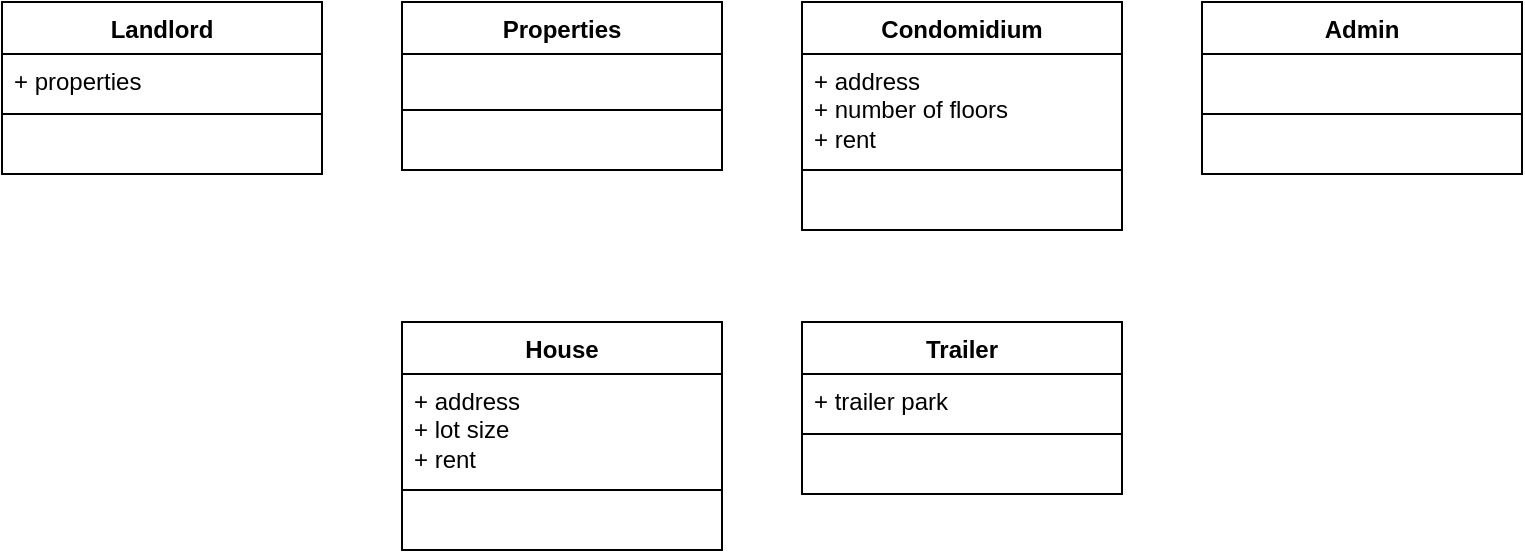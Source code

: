 <mxfile version="24.7.16">
  <diagram name="Page-1" id="5W2ilB6uushjSlPlAdEI">
    <mxGraphModel dx="1050" dy="522" grid="1" gridSize="10" guides="1" tooltips="1" connect="1" arrows="1" fold="1" page="1" pageScale="1" pageWidth="850" pageHeight="1100" math="0" shadow="0">
      <root>
        <mxCell id="0" />
        <mxCell id="1" parent="0" />
        <mxCell id="FpbYQD6ii56V35lg_hwn-1" value="Landlord" style="swimlane;fontStyle=1;align=center;verticalAlign=top;childLayout=stackLayout;horizontal=1;startSize=26;horizontalStack=0;resizeParent=1;resizeParentMax=0;resizeLast=0;collapsible=1;marginBottom=0;whiteSpace=wrap;html=1;" vertex="1" parent="1">
          <mxGeometry x="40" y="40" width="160" height="86" as="geometry" />
        </mxCell>
        <mxCell id="FpbYQD6ii56V35lg_hwn-2" value="+ properties" style="text;strokeColor=none;fillColor=none;align=left;verticalAlign=top;spacingLeft=4;spacingRight=4;overflow=hidden;rotatable=0;points=[[0,0.5],[1,0.5]];portConstraint=eastwest;whiteSpace=wrap;html=1;" vertex="1" parent="FpbYQD6ii56V35lg_hwn-1">
          <mxGeometry y="26" width="160" height="26" as="geometry" />
        </mxCell>
        <mxCell id="FpbYQD6ii56V35lg_hwn-3" value="" style="line;strokeWidth=1;fillColor=none;align=left;verticalAlign=middle;spacingTop=-1;spacingLeft=3;spacingRight=3;rotatable=0;labelPosition=right;points=[];portConstraint=eastwest;strokeColor=inherit;" vertex="1" parent="FpbYQD6ii56V35lg_hwn-1">
          <mxGeometry y="52" width="160" height="8" as="geometry" />
        </mxCell>
        <mxCell id="FpbYQD6ii56V35lg_hwn-4" value="&lt;div&gt;&lt;br&gt;&lt;/div&gt;&lt;div&gt;&lt;br&gt;&lt;/div&gt;" style="text;strokeColor=none;fillColor=none;align=left;verticalAlign=top;spacingLeft=4;spacingRight=4;overflow=hidden;rotatable=0;points=[[0,0.5],[1,0.5]];portConstraint=eastwest;whiteSpace=wrap;html=1;" vertex="1" parent="FpbYQD6ii56V35lg_hwn-1">
          <mxGeometry y="60" width="160" height="26" as="geometry" />
        </mxCell>
        <mxCell id="FpbYQD6ii56V35lg_hwn-5" value="Properties" style="swimlane;fontStyle=1;align=center;verticalAlign=top;childLayout=stackLayout;horizontal=1;startSize=26;horizontalStack=0;resizeParent=1;resizeParentMax=0;resizeLast=0;collapsible=1;marginBottom=0;whiteSpace=wrap;html=1;" vertex="1" parent="1">
          <mxGeometry x="240" y="40" width="160" height="84" as="geometry" />
        </mxCell>
        <mxCell id="FpbYQD6ii56V35lg_hwn-6" value="&lt;br&gt;&lt;div&gt;&lt;br&gt;&lt;/div&gt;" style="text;strokeColor=none;fillColor=none;align=left;verticalAlign=top;spacingLeft=4;spacingRight=4;overflow=hidden;rotatable=0;points=[[0,0.5],[1,0.5]];portConstraint=eastwest;whiteSpace=wrap;html=1;" vertex="1" parent="FpbYQD6ii56V35lg_hwn-5">
          <mxGeometry y="26" width="160" height="24" as="geometry" />
        </mxCell>
        <mxCell id="FpbYQD6ii56V35lg_hwn-7" value="" style="line;strokeWidth=1;fillColor=none;align=left;verticalAlign=middle;spacingTop=-1;spacingLeft=3;spacingRight=3;rotatable=0;labelPosition=right;points=[];portConstraint=eastwest;strokeColor=inherit;" vertex="1" parent="FpbYQD6ii56V35lg_hwn-5">
          <mxGeometry y="50" width="160" height="8" as="geometry" />
        </mxCell>
        <mxCell id="FpbYQD6ii56V35lg_hwn-8" value="&lt;div&gt;&lt;br&gt;&lt;/div&gt;&lt;div&gt;&lt;br&gt;&lt;/div&gt;" style="text;strokeColor=none;fillColor=none;align=left;verticalAlign=top;spacingLeft=4;spacingRight=4;overflow=hidden;rotatable=0;points=[[0,0.5],[1,0.5]];portConstraint=eastwest;whiteSpace=wrap;html=1;" vertex="1" parent="FpbYQD6ii56V35lg_hwn-5">
          <mxGeometry y="58" width="160" height="26" as="geometry" />
        </mxCell>
        <mxCell id="FpbYQD6ii56V35lg_hwn-9" value="House" style="swimlane;fontStyle=1;align=center;verticalAlign=top;childLayout=stackLayout;horizontal=1;startSize=26;horizontalStack=0;resizeParent=1;resizeParentMax=0;resizeLast=0;collapsible=1;marginBottom=0;whiteSpace=wrap;html=1;" vertex="1" parent="1">
          <mxGeometry x="240" y="200" width="160" height="114" as="geometry" />
        </mxCell>
        <mxCell id="FpbYQD6ii56V35lg_hwn-10" value="+ address&lt;div&gt;+ lot size&lt;/div&gt;&lt;div&gt;+ rent&lt;/div&gt;" style="text;strokeColor=none;fillColor=none;align=left;verticalAlign=top;spacingLeft=4;spacingRight=4;overflow=hidden;rotatable=0;points=[[0,0.5],[1,0.5]];portConstraint=eastwest;whiteSpace=wrap;html=1;" vertex="1" parent="FpbYQD6ii56V35lg_hwn-9">
          <mxGeometry y="26" width="160" height="54" as="geometry" />
        </mxCell>
        <mxCell id="FpbYQD6ii56V35lg_hwn-11" value="" style="line;strokeWidth=1;fillColor=none;align=left;verticalAlign=middle;spacingTop=-1;spacingLeft=3;spacingRight=3;rotatable=0;labelPosition=right;points=[];portConstraint=eastwest;strokeColor=inherit;" vertex="1" parent="FpbYQD6ii56V35lg_hwn-9">
          <mxGeometry y="80" width="160" height="8" as="geometry" />
        </mxCell>
        <mxCell id="FpbYQD6ii56V35lg_hwn-12" value="&lt;div&gt;&lt;br&gt;&lt;/div&gt;&lt;div&gt;&lt;br&gt;&lt;/div&gt;" style="text;strokeColor=none;fillColor=none;align=left;verticalAlign=top;spacingLeft=4;spacingRight=4;overflow=hidden;rotatable=0;points=[[0,0.5],[1,0.5]];portConstraint=eastwest;whiteSpace=wrap;html=1;" vertex="1" parent="FpbYQD6ii56V35lg_hwn-9">
          <mxGeometry y="88" width="160" height="26" as="geometry" />
        </mxCell>
        <mxCell id="FpbYQD6ii56V35lg_hwn-13" value="Condomidium" style="swimlane;fontStyle=1;align=center;verticalAlign=top;childLayout=stackLayout;horizontal=1;startSize=26;horizontalStack=0;resizeParent=1;resizeParentMax=0;resizeLast=0;collapsible=1;marginBottom=0;whiteSpace=wrap;html=1;" vertex="1" parent="1">
          <mxGeometry x="440" y="40" width="160" height="114" as="geometry" />
        </mxCell>
        <mxCell id="FpbYQD6ii56V35lg_hwn-14" value="+ address&lt;div&gt;+ number of floors&lt;/div&gt;&lt;div&gt;+ rent&lt;/div&gt;" style="text;strokeColor=none;fillColor=none;align=left;verticalAlign=top;spacingLeft=4;spacingRight=4;overflow=hidden;rotatable=0;points=[[0,0.5],[1,0.5]];portConstraint=eastwest;whiteSpace=wrap;html=1;" vertex="1" parent="FpbYQD6ii56V35lg_hwn-13">
          <mxGeometry y="26" width="160" height="54" as="geometry" />
        </mxCell>
        <mxCell id="FpbYQD6ii56V35lg_hwn-15" value="" style="line;strokeWidth=1;fillColor=none;align=left;verticalAlign=middle;spacingTop=-1;spacingLeft=3;spacingRight=3;rotatable=0;labelPosition=right;points=[];portConstraint=eastwest;strokeColor=inherit;" vertex="1" parent="FpbYQD6ii56V35lg_hwn-13">
          <mxGeometry y="80" width="160" height="8" as="geometry" />
        </mxCell>
        <mxCell id="FpbYQD6ii56V35lg_hwn-16" value="&lt;div&gt;&lt;br&gt;&lt;/div&gt;&lt;div&gt;&lt;br&gt;&lt;/div&gt;" style="text;strokeColor=none;fillColor=none;align=left;verticalAlign=top;spacingLeft=4;spacingRight=4;overflow=hidden;rotatable=0;points=[[0,0.5],[1,0.5]];portConstraint=eastwest;whiteSpace=wrap;html=1;" vertex="1" parent="FpbYQD6ii56V35lg_hwn-13">
          <mxGeometry y="88" width="160" height="26" as="geometry" />
        </mxCell>
        <mxCell id="FpbYQD6ii56V35lg_hwn-17" value="Trailer" style="swimlane;fontStyle=1;align=center;verticalAlign=top;childLayout=stackLayout;horizontal=1;startSize=26;horizontalStack=0;resizeParent=1;resizeParentMax=0;resizeLast=0;collapsible=1;marginBottom=0;whiteSpace=wrap;html=1;" vertex="1" parent="1">
          <mxGeometry x="440" y="200" width="160" height="86" as="geometry" />
        </mxCell>
        <mxCell id="FpbYQD6ii56V35lg_hwn-18" value="+ trailer park" style="text;strokeColor=none;fillColor=none;align=left;verticalAlign=top;spacingLeft=4;spacingRight=4;overflow=hidden;rotatable=0;points=[[0,0.5],[1,0.5]];portConstraint=eastwest;whiteSpace=wrap;html=1;" vertex="1" parent="FpbYQD6ii56V35lg_hwn-17">
          <mxGeometry y="26" width="160" height="26" as="geometry" />
        </mxCell>
        <mxCell id="FpbYQD6ii56V35lg_hwn-19" value="" style="line;strokeWidth=1;fillColor=none;align=left;verticalAlign=middle;spacingTop=-1;spacingLeft=3;spacingRight=3;rotatable=0;labelPosition=right;points=[];portConstraint=eastwest;strokeColor=inherit;" vertex="1" parent="FpbYQD6ii56V35lg_hwn-17">
          <mxGeometry y="52" width="160" height="8" as="geometry" />
        </mxCell>
        <mxCell id="FpbYQD6ii56V35lg_hwn-20" value="&lt;div&gt;&lt;br&gt;&lt;/div&gt;&lt;div&gt;&lt;br&gt;&lt;/div&gt;" style="text;strokeColor=none;fillColor=none;align=left;verticalAlign=top;spacingLeft=4;spacingRight=4;overflow=hidden;rotatable=0;points=[[0,0.5],[1,0.5]];portConstraint=eastwest;whiteSpace=wrap;html=1;" vertex="1" parent="FpbYQD6ii56V35lg_hwn-17">
          <mxGeometry y="60" width="160" height="26" as="geometry" />
        </mxCell>
        <mxCell id="FpbYQD6ii56V35lg_hwn-21" value="Admin" style="swimlane;fontStyle=1;align=center;verticalAlign=top;childLayout=stackLayout;horizontal=1;startSize=26;horizontalStack=0;resizeParent=1;resizeParentMax=0;resizeLast=0;collapsible=1;marginBottom=0;whiteSpace=wrap;html=1;" vertex="1" parent="1">
          <mxGeometry x="640" y="40" width="160" height="86" as="geometry" />
        </mxCell>
        <mxCell id="FpbYQD6ii56V35lg_hwn-22" value="&lt;div&gt;&lt;br&gt;&lt;/div&gt;&lt;div&gt;&lt;br&gt;&lt;/div&gt;" style="text;strokeColor=none;fillColor=none;align=left;verticalAlign=top;spacingLeft=4;spacingRight=4;overflow=hidden;rotatable=0;points=[[0,0.5],[1,0.5]];portConstraint=eastwest;whiteSpace=wrap;html=1;" vertex="1" parent="FpbYQD6ii56V35lg_hwn-21">
          <mxGeometry y="26" width="160" height="26" as="geometry" />
        </mxCell>
        <mxCell id="FpbYQD6ii56V35lg_hwn-23" value="" style="line;strokeWidth=1;fillColor=none;align=left;verticalAlign=middle;spacingTop=-1;spacingLeft=3;spacingRight=3;rotatable=0;labelPosition=right;points=[];portConstraint=eastwest;strokeColor=inherit;" vertex="1" parent="FpbYQD6ii56V35lg_hwn-21">
          <mxGeometry y="52" width="160" height="8" as="geometry" />
        </mxCell>
        <mxCell id="FpbYQD6ii56V35lg_hwn-24" value="&lt;div&gt;&lt;br&gt;&lt;/div&gt;&lt;div&gt;&lt;br&gt;&lt;/div&gt;" style="text;strokeColor=none;fillColor=none;align=left;verticalAlign=top;spacingLeft=4;spacingRight=4;overflow=hidden;rotatable=0;points=[[0,0.5],[1,0.5]];portConstraint=eastwest;whiteSpace=wrap;html=1;" vertex="1" parent="FpbYQD6ii56V35lg_hwn-21">
          <mxGeometry y="60" width="160" height="26" as="geometry" />
        </mxCell>
      </root>
    </mxGraphModel>
  </diagram>
</mxfile>
